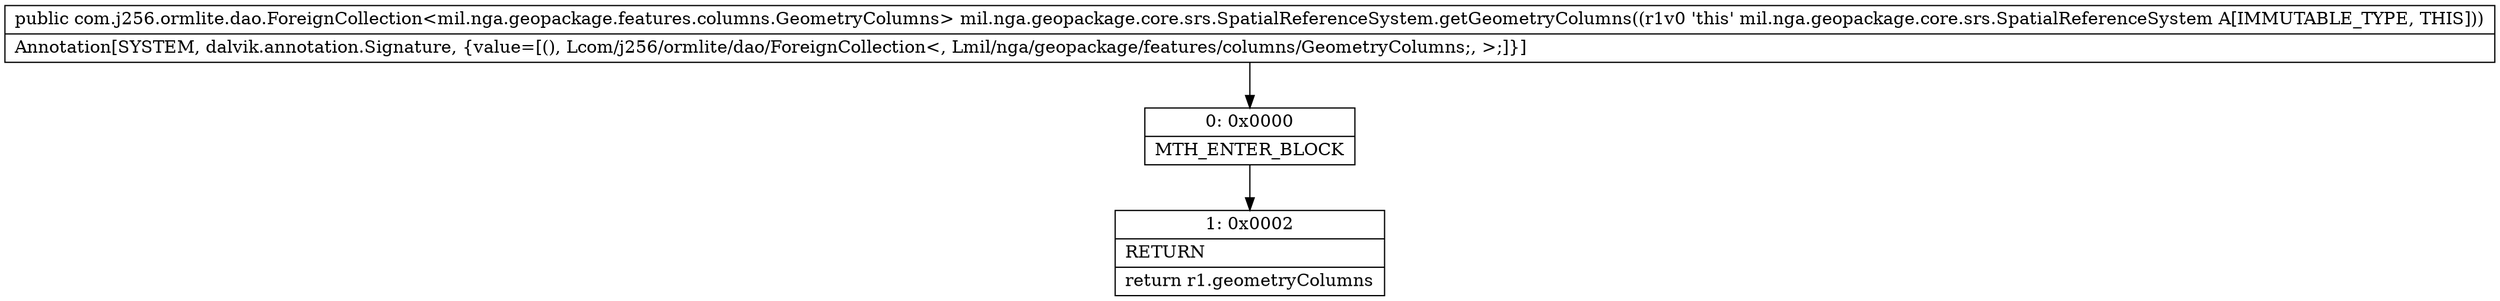 digraph "CFG formil.nga.geopackage.core.srs.SpatialReferenceSystem.getGeometryColumns()Lcom\/j256\/ormlite\/dao\/ForeignCollection;" {
Node_0 [shape=record,label="{0\:\ 0x0000|MTH_ENTER_BLOCK\l}"];
Node_1 [shape=record,label="{1\:\ 0x0002|RETURN\l|return r1.geometryColumns\l}"];
MethodNode[shape=record,label="{public com.j256.ormlite.dao.ForeignCollection\<mil.nga.geopackage.features.columns.GeometryColumns\> mil.nga.geopackage.core.srs.SpatialReferenceSystem.getGeometryColumns((r1v0 'this' mil.nga.geopackage.core.srs.SpatialReferenceSystem A[IMMUTABLE_TYPE, THIS]))  | Annotation[SYSTEM, dalvik.annotation.Signature, \{value=[(), Lcom\/j256\/ormlite\/dao\/ForeignCollection\<, Lmil\/nga\/geopackage\/features\/columns\/GeometryColumns;, \>;]\}]\l}"];
MethodNode -> Node_0;
Node_0 -> Node_1;
}

